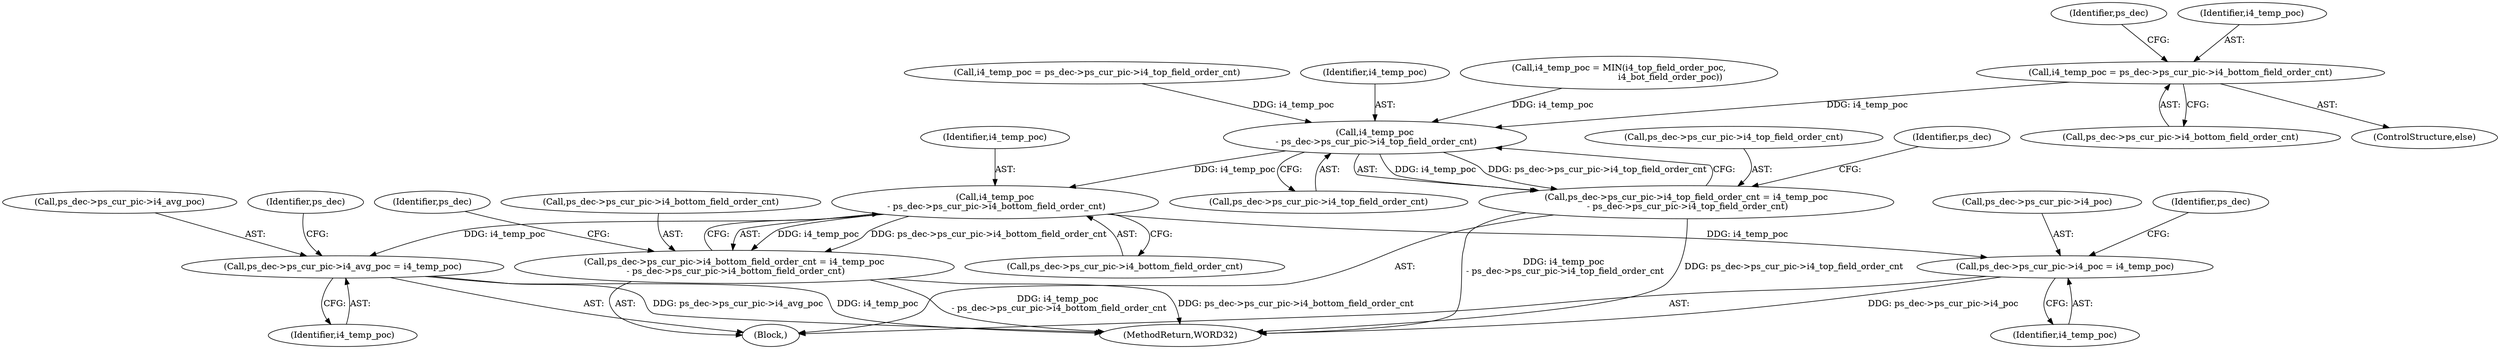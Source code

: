 digraph "0_Android_0b23c81c3dd9ec38f7e6806a3955fed1925541a0_2@pointer" {
"1001347" [label="(Call,i4_temp_poc = ps_dec->ps_cur_pic->i4_bottom_field_order_cnt)"];
"1001360" [label="(Call,i4_temp_poc\n - ps_dec->ps_cur_pic->i4_top_field_order_cnt)"];
"1001354" [label="(Call,ps_dec->ps_cur_pic->i4_top_field_order_cnt = i4_temp_poc\n - ps_dec->ps_cur_pic->i4_top_field_order_cnt)"];
"1001373" [label="(Call,i4_temp_poc\n - ps_dec->ps_cur_pic->i4_bottom_field_order_cnt)"];
"1001367" [label="(Call,ps_dec->ps_cur_pic->i4_bottom_field_order_cnt = i4_temp_poc\n - ps_dec->ps_cur_pic->i4_bottom_field_order_cnt)"];
"1001380" [label="(Call,ps_dec->ps_cur_pic->i4_poc = i4_temp_poc)"];
"1001387" [label="(Call,ps_dec->ps_cur_pic->i4_avg_poc = i4_temp_poc)"];
"1002589" [label="(MethodReturn,WORD32)"];
"1001346" [label="(ControlStructure,else)"];
"1001355" [label="(Call,ps_dec->ps_cur_pic->i4_top_field_order_cnt)"];
"1001362" [label="(Call,ps_dec->ps_cur_pic->i4_top_field_order_cnt)"];
"1001339" [label="(Call,i4_temp_poc = ps_dec->ps_cur_pic->i4_top_field_order_cnt)"];
"1001380" [label="(Call,ps_dec->ps_cur_pic->i4_poc = i4_temp_poc)"];
"1001304" [label="(Block,)"];
"1001390" [label="(Identifier,ps_dec)"];
"1001361" [label="(Identifier,i4_temp_poc)"];
"1001357" [label="(Identifier,ps_dec)"];
"1001396" [label="(Identifier,ps_dec)"];
"1001373" [label="(Call,i4_temp_poc\n - ps_dec->ps_cur_pic->i4_bottom_field_order_cnt)"];
"1001381" [label="(Call,ps_dec->ps_cur_pic->i4_poc)"];
"1001388" [label="(Call,ps_dec->ps_cur_pic->i4_avg_poc)"];
"1001328" [label="(Call,i4_temp_poc = MIN(i4_top_field_order_poc,\n                                     i4_bot_field_order_poc))"];
"1001383" [label="(Identifier,ps_dec)"];
"1001360" [label="(Call,i4_temp_poc\n - ps_dec->ps_cur_pic->i4_top_field_order_cnt)"];
"1001347" [label="(Call,i4_temp_poc = ps_dec->ps_cur_pic->i4_bottom_field_order_cnt)"];
"1001370" [label="(Identifier,ps_dec)"];
"1001386" [label="(Identifier,i4_temp_poc)"];
"1001349" [label="(Call,ps_dec->ps_cur_pic->i4_bottom_field_order_cnt)"];
"1001375" [label="(Call,ps_dec->ps_cur_pic->i4_bottom_field_order_cnt)"];
"1001374" [label="(Identifier,i4_temp_poc)"];
"1001348" [label="(Identifier,i4_temp_poc)"];
"1001368" [label="(Call,ps_dec->ps_cur_pic->i4_bottom_field_order_cnt)"];
"1001354" [label="(Call,ps_dec->ps_cur_pic->i4_top_field_order_cnt = i4_temp_poc\n - ps_dec->ps_cur_pic->i4_top_field_order_cnt)"];
"1001367" [label="(Call,ps_dec->ps_cur_pic->i4_bottom_field_order_cnt = i4_temp_poc\n - ps_dec->ps_cur_pic->i4_bottom_field_order_cnt)"];
"1001393" [label="(Identifier,i4_temp_poc)"];
"1001387" [label="(Call,ps_dec->ps_cur_pic->i4_avg_poc = i4_temp_poc)"];
"1001347" -> "1001346"  [label="AST: "];
"1001347" -> "1001349"  [label="CFG: "];
"1001348" -> "1001347"  [label="AST: "];
"1001349" -> "1001347"  [label="AST: "];
"1001357" -> "1001347"  [label="CFG: "];
"1001347" -> "1001360"  [label="DDG: i4_temp_poc"];
"1001360" -> "1001354"  [label="AST: "];
"1001360" -> "1001362"  [label="CFG: "];
"1001361" -> "1001360"  [label="AST: "];
"1001362" -> "1001360"  [label="AST: "];
"1001354" -> "1001360"  [label="CFG: "];
"1001360" -> "1001354"  [label="DDG: i4_temp_poc"];
"1001360" -> "1001354"  [label="DDG: ps_dec->ps_cur_pic->i4_top_field_order_cnt"];
"1001328" -> "1001360"  [label="DDG: i4_temp_poc"];
"1001339" -> "1001360"  [label="DDG: i4_temp_poc"];
"1001360" -> "1001373"  [label="DDG: i4_temp_poc"];
"1001354" -> "1001304"  [label="AST: "];
"1001355" -> "1001354"  [label="AST: "];
"1001370" -> "1001354"  [label="CFG: "];
"1001354" -> "1002589"  [label="DDG: ps_dec->ps_cur_pic->i4_top_field_order_cnt"];
"1001354" -> "1002589"  [label="DDG: i4_temp_poc\n - ps_dec->ps_cur_pic->i4_top_field_order_cnt"];
"1001373" -> "1001367"  [label="AST: "];
"1001373" -> "1001375"  [label="CFG: "];
"1001374" -> "1001373"  [label="AST: "];
"1001375" -> "1001373"  [label="AST: "];
"1001367" -> "1001373"  [label="CFG: "];
"1001373" -> "1001367"  [label="DDG: i4_temp_poc"];
"1001373" -> "1001367"  [label="DDG: ps_dec->ps_cur_pic->i4_bottom_field_order_cnt"];
"1001373" -> "1001380"  [label="DDG: i4_temp_poc"];
"1001373" -> "1001387"  [label="DDG: i4_temp_poc"];
"1001367" -> "1001304"  [label="AST: "];
"1001368" -> "1001367"  [label="AST: "];
"1001383" -> "1001367"  [label="CFG: "];
"1001367" -> "1002589"  [label="DDG: i4_temp_poc\n - ps_dec->ps_cur_pic->i4_bottom_field_order_cnt"];
"1001367" -> "1002589"  [label="DDG: ps_dec->ps_cur_pic->i4_bottom_field_order_cnt"];
"1001380" -> "1001304"  [label="AST: "];
"1001380" -> "1001386"  [label="CFG: "];
"1001381" -> "1001380"  [label="AST: "];
"1001386" -> "1001380"  [label="AST: "];
"1001390" -> "1001380"  [label="CFG: "];
"1001380" -> "1002589"  [label="DDG: ps_dec->ps_cur_pic->i4_poc"];
"1001387" -> "1001304"  [label="AST: "];
"1001387" -> "1001393"  [label="CFG: "];
"1001388" -> "1001387"  [label="AST: "];
"1001393" -> "1001387"  [label="AST: "];
"1001396" -> "1001387"  [label="CFG: "];
"1001387" -> "1002589"  [label="DDG: ps_dec->ps_cur_pic->i4_avg_poc"];
"1001387" -> "1002589"  [label="DDG: i4_temp_poc"];
}
